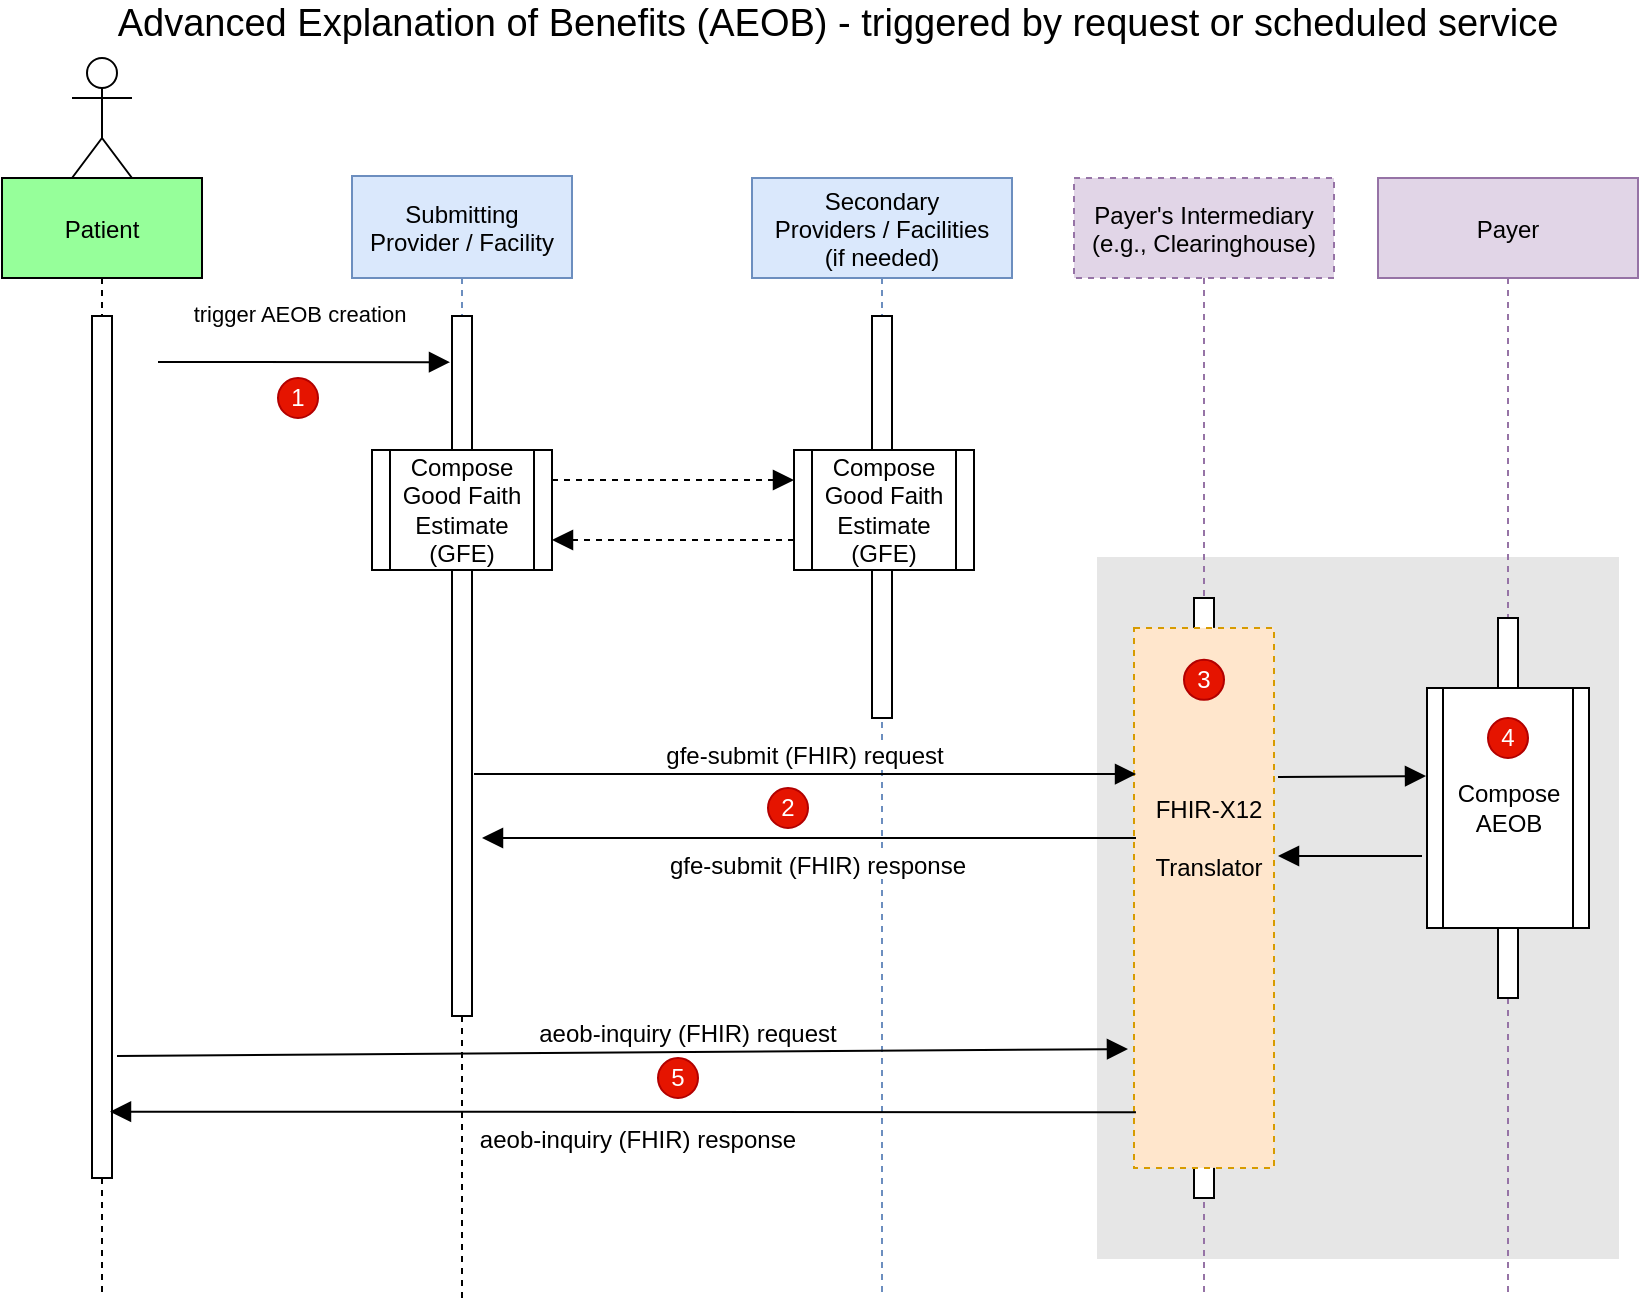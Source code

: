 <mxfile>
    <diagram id="kgpKYQtTHZ0yAKxKKP6v" name="Page-1">
        <mxGraphModel dx="1579" dy="798" grid="1" gridSize="10" guides="1" tooltips="1" connect="1" arrows="1" fold="1" page="1" pageScale="1" pageWidth="850" pageHeight="1100" math="0" shadow="0">
            <root>
                <mxCell id="0"/>
                <mxCell id="1" parent="0"/>
                <mxCell id="3nuBFxr9cyL0pnOWT2aG-1" value="Patient" style="shape=umlLifeline;perimeter=lifelinePerimeter;container=1;collapsible=0;recursiveResize=0;rounded=0;shadow=0;strokeWidth=1;fillColor=#96FF9A;size=50;" parent="1" vertex="1" treatAsSingle="0">
                    <mxGeometry x="22" y="120" width="100" height="500" as="geometry"/>
                </mxCell>
                <mxCell id="3nuBFxr9cyL0pnOWT2aG-2" value="" style="points=[];perimeter=orthogonalPerimeter;rounded=0;shadow=0;strokeWidth=1;" parent="3nuBFxr9cyL0pnOWT2aG-1" vertex="1">
                    <mxGeometry x="45" y="69" width="10" height="431" as="geometry"/>
                </mxCell>
                <mxCell id="3nuBFxr9cyL0pnOWT2aG-5" value="Submitting &#10;Provider / Facility" style="shape=umlLifeline;perimeter=lifelinePerimeter;container=1;collapsible=0;recursiveResize=0;rounded=0;shadow=0;strokeWidth=1;fillColor=#dae8fc;size=51;strokeColor=#6c8ebf;" parent="1" vertex="1" treatAsSingle="0">
                    <mxGeometry x="197" y="119" width="110" height="420" as="geometry"/>
                </mxCell>
                <mxCell id="3nuBFxr9cyL0pnOWT2aG-6" value="" style="points=[];perimeter=orthogonalPerimeter;rounded=0;shadow=0;strokeWidth=1;" parent="3nuBFxr9cyL0pnOWT2aG-5" vertex="1">
                    <mxGeometry x="50" y="70" width="10" height="350" as="geometry"/>
                </mxCell>
                <mxCell id="SfCazmH2R6rvJbLZBPh0-3" value="Secondary&#10;Providers / Facilities&#10;(if needed)" style="shape=umlLifeline;perimeter=lifelinePerimeter;container=1;collapsible=0;recursiveResize=0;rounded=0;shadow=0;strokeWidth=1;fillColor=#dae8fc;size=50;strokeColor=#6c8ebf;" parent="1" vertex="1" treatAsSingle="0">
                    <mxGeometry x="397" y="120" width="130" height="560" as="geometry"/>
                </mxCell>
                <mxCell id="SfCazmH2R6rvJbLZBPh0-4" value="" style="points=[];perimeter=orthogonalPerimeter;rounded=0;shadow=0;strokeWidth=1;" parent="SfCazmH2R6rvJbLZBPh0-3" vertex="1">
                    <mxGeometry x="60" y="69" width="10" height="201" as="geometry"/>
                </mxCell>
                <mxCell id="SfCazmH2R6rvJbLZBPh0-10" value="Compose Good Faith Estimate (GFE)" style="shape=process;whiteSpace=wrap;html=1;backgroundOutline=1;" parent="1" vertex="1">
                    <mxGeometry x="207" y="256" width="90" height="60" as="geometry"/>
                </mxCell>
                <mxCell id="SfCazmH2R6rvJbLZBPh0-11" value="" style="verticalAlign=bottom;endArrow=block;dashed=1;endSize=8;shadow=0;strokeWidth=1;entryX=0;entryY=0.25;entryDx=0;entryDy=0;exitX=1;exitY=0.25;exitDx=0;exitDy=0;endFill=1;" parent="1" source="SfCazmH2R6rvJbLZBPh0-10" target="SfCazmH2R6rvJbLZBPh0-17" edge="1">
                    <mxGeometry relative="1" as="geometry">
                        <mxPoint x="507" y="240" as="targetPoint"/>
                        <mxPoint x="292" y="239" as="sourcePoint"/>
                        <Array as="points"/>
                    </mxGeometry>
                </mxCell>
                <mxCell id="SfCazmH2R6rvJbLZBPh0-13" value="&lt;font style=&quot;font-size: 19px&quot;&gt;Advanced Explanation of Benefits (AEOB) - triggered by request or scheduled service&lt;/font&gt;" style="text;html=1;strokeColor=none;fillColor=none;align=center;verticalAlign=middle;whiteSpace=wrap;rounded=0;" parent="1" vertex="1">
                    <mxGeometry x="70" y="33" width="740" height="20" as="geometry"/>
                </mxCell>
                <mxCell id="SfCazmH2R6rvJbLZBPh0-14" value="" style="verticalAlign=bottom;endArrow=block;dashed=1;endSize=8;shadow=0;strokeWidth=1;exitX=0;exitY=0.75;exitDx=0;exitDy=0;entryX=1;entryY=0.75;entryDx=0;entryDy=0;endFill=1;" parent="1" source="SfCazmH2R6rvJbLZBPh0-17" target="SfCazmH2R6rvJbLZBPh0-10" edge="1">
                    <mxGeometry relative="1" as="geometry">
                        <mxPoint x="302" y="335" as="targetPoint"/>
                        <mxPoint x="412" y="292" as="sourcePoint"/>
                        <Array as="points"/>
                    </mxGeometry>
                </mxCell>
                <mxCell id="SfCazmH2R6rvJbLZBPh0-17" value="Compose Good Faith Estimate (GFE)" style="shape=process;whiteSpace=wrap;html=1;backgroundOutline=1;" parent="1" vertex="1">
                    <mxGeometry x="418" y="256" width="90" height="60" as="geometry"/>
                </mxCell>
                <mxCell id="SfCazmH2R6rvJbLZBPh0-21" value="" style="shape=umlActor;verticalLabelPosition=bottom;verticalAlign=top;html=1;outlineConnect=0;" parent="1" vertex="1">
                    <mxGeometry x="57" y="60" width="30" height="60" as="geometry"/>
                </mxCell>
                <mxCell id="SfCazmH2R6rvJbLZBPh0-25" value="trigger AEOB creation" style="verticalAlign=bottom;endArrow=block;shadow=0;strokeWidth=1;entryX=0;entryY=0.067;entryDx=0;entryDy=0;entryPerimeter=0;endSize=8;startSize=7;" parent="1" edge="1">
                    <mxGeometry x="-0.028" y="15" relative="1" as="geometry">
                        <mxPoint x="100" y="212" as="sourcePoint"/>
                        <mxPoint x="246" y="212.11" as="targetPoint"/>
                        <Array as="points"/>
                        <mxPoint as="offset"/>
                    </mxGeometry>
                </mxCell>
                <mxCell id="qIxCJxl5lMdrLJ7lDj4a-2" style="edgeStyle=orthogonalEdgeStyle;rounded=0;orthogonalLoop=1;jettySize=auto;html=1;endArrow=none;endFill=0;dashed=1;" parent="1" source="3nuBFxr9cyL0pnOWT2aG-6" edge="1">
                    <mxGeometry relative="1" as="geometry">
                        <mxPoint x="252" y="680" as="targetPoint"/>
                    </mxGeometry>
                </mxCell>
                <mxCell id="qIxCJxl5lMdrLJ7lDj4a-3" style="edgeStyle=orthogonalEdgeStyle;rounded=0;orthogonalLoop=1;jettySize=auto;html=1;dashed=1;endArrow=none;endFill=0;" parent="1" source="3nuBFxr9cyL0pnOWT2aG-2" edge="1">
                    <mxGeometry relative="1" as="geometry">
                        <mxPoint x="72" y="680" as="targetPoint"/>
                    </mxGeometry>
                </mxCell>
                <mxCell id="aAGMAaikRAZB5L4dtnXu-1" value="1" style="ellipse;whiteSpace=wrap;html=1;aspect=fixed;fillColor=#e51400;strokeColor=#B20000;fontColor=#ffffff;" parent="1" vertex="1">
                    <mxGeometry x="160" y="220" width="20" height="20" as="geometry"/>
                </mxCell>
                <mxCell id="aAGMAaikRAZB5L4dtnXu-4" value="2" style="ellipse;whiteSpace=wrap;html=1;aspect=fixed;fillColor=#e51400;strokeColor=#B20000;fontColor=#ffffff;" parent="1" vertex="1">
                    <mxGeometry x="405" y="425" width="20" height="20" as="geometry"/>
                </mxCell>
                <mxCell id="aAGMAaikRAZB5L4dtnXu-8" value="5" style="ellipse;whiteSpace=wrap;html=1;aspect=fixed;fillColor=#e51400;strokeColor=#B20000;fontColor=#ffffff;" parent="1" vertex="1">
                    <mxGeometry x="350" y="560" width="20" height="20" as="geometry"/>
                </mxCell>
                <mxCell id="SfCazmH2R6rvJbLZBPh0-2" value="" style="points=[];perimeter=orthogonalPerimeter;rounded=0;shadow=0;strokeWidth=1;fillColor=#E6E6E6;strokeColor=#E6E6E6;" parent="1" vertex="1">
                    <mxGeometry x="570" y="310" width="260" height="350" as="geometry"/>
                </mxCell>
                <mxCell id="8" value="Payer's Intermediary&#10;(e.g., Clearinghouse)" style="shape=umlLifeline;perimeter=lifelinePerimeter;container=1;collapsible=0;recursiveResize=0;rounded=0;shadow=0;strokeWidth=1;fillColor=#e1d5e7;strokeColor=#9673a6;dashed=1;size=50;" parent="1" vertex="1" treatAsSingle="0">
                    <mxGeometry x="558" y="120" width="130" height="560" as="geometry"/>
                </mxCell>
                <mxCell id="9" value="" style="points=[];perimeter=orthogonalPerimeter;rounded=0;shadow=0;strokeWidth=1;" parent="8" vertex="1">
                    <mxGeometry x="60" y="210" width="10" height="300" as="geometry"/>
                </mxCell>
                <mxCell id="10" value="Payer" style="shape=umlLifeline;perimeter=lifelinePerimeter;container=1;collapsible=0;recursiveResize=0;rounded=0;shadow=0;strokeWidth=1;fillColor=#e1d5e7;strokeColor=#9673a6;size=50;" parent="1" vertex="1" treatAsSingle="0">
                    <mxGeometry x="710" y="120" width="130" height="560" as="geometry"/>
                </mxCell>
                <mxCell id="11" value="" style="points=[];perimeter=orthogonalPerimeter;rounded=0;shadow=0;strokeWidth=1;" parent="10" vertex="1">
                    <mxGeometry x="60" y="220" width="10" height="190" as="geometry"/>
                </mxCell>
                <mxCell id="3" value="" style="group" parent="1" vertex="1" connectable="0">
                    <mxGeometry x="590" y="350" width="70" height="270" as="geometry"/>
                </mxCell>
                <mxCell id="4" value="" style="rounded=0;whiteSpace=wrap;html=1;fillColor=#ffe6cc;strokeColor=#d79b00;dashed=1;" parent="3" vertex="1">
                    <mxGeometry x="-2" y="-5.062" width="70" height="270" as="geometry"/>
                </mxCell>
                <mxCell id="5" value="&lt;font style=&quot;font-size: 12px ; font-weight: normal&quot;&gt;FHIR-X12&lt;br&gt;Translator&lt;/font&gt;" style="text;strokeColor=none;fillColor=none;html=1;fontSize=24;fontStyle=1;verticalAlign=middle;align=center;" parent="3" vertex="1">
                    <mxGeometry y="51.187" width="70" height="90.0" as="geometry"/>
                </mxCell>
                <mxCell id="6" value="3" style="ellipse;whiteSpace=wrap;html=1;aspect=fixed;fillColor=#e51400;strokeColor=#B20000;fontColor=#ffffff;" parent="3" vertex="1">
                    <mxGeometry x="23" y="10.932" width="20" height="20" as="geometry"/>
                </mxCell>
                <mxCell id="7" value="Compose AEOB" style="shape=process;whiteSpace=wrap;html=1;backgroundOutline=1;" parent="1" vertex="1">
                    <mxGeometry x="734.5" y="375" width="81" height="120" as="geometry"/>
                </mxCell>
                <mxCell id="aAGMAaikRAZB5L4dtnXu-5" value="4" style="ellipse;whiteSpace=wrap;html=1;aspect=fixed;fillColor=#e51400;strokeColor=#B20000;fontColor=#ffffff;" parent="1" vertex="1">
                    <mxGeometry x="765" y="390" width="20" height="20" as="geometry"/>
                </mxCell>
                <mxCell id="3nuBFxr9cyL0pnOWT2aG-7" value="aeob-inquiry (FHIR) response" style="verticalAlign=bottom;endArrow=block;endSize=8;shadow=0;strokeWidth=1;endFill=1;entryX=0.9;entryY=0.923;entryDx=0;entryDy=0;entryPerimeter=0;exitX=0.014;exitY=0.897;exitDx=0;exitDy=0;exitPerimeter=0;fontSize=12;" parent="1" source="4" target="3nuBFxr9cyL0pnOWT2aG-2" edge="1">
                    <mxGeometry x="-0.029" y="23" relative="1" as="geometry">
                        <mxPoint x="76" y="560.059" as="targetPoint"/>
                        <mxPoint x="560" y="560" as="sourcePoint"/>
                        <mxPoint as="offset"/>
                    </mxGeometry>
                </mxCell>
                <mxCell id="SfCazmH2R6rvJbLZBPh0-5" value="gfe-submit (FHIR) request" style="verticalAlign=bottom;endArrow=block;shadow=0;strokeWidth=1;entryX=-0.014;entryY=0.388;entryDx=0;entryDy=0;entryPerimeter=0;endSize=8;fontSize=12;" parent="1" edge="1">
                    <mxGeometry relative="1" as="geometry">
                        <mxPoint x="258" y="418" as="sourcePoint"/>
                        <mxPoint x="589.02" y="418.027" as="targetPoint"/>
                        <Array as="points"/>
                    </mxGeometry>
                </mxCell>
                <mxCell id="ogFRtUQ3psGFR55wJX58-7" value="" style="verticalAlign=bottom;endArrow=block;shadow=0;strokeWidth=1;labelBackgroundColor=none;entryX=-0.006;entryY=0.367;entryDx=0;entryDy=0;entryPerimeter=0;endSize=8;" parent="1" target="7" edge="1">
                    <mxGeometry x="0.077" y="8" relative="1" as="geometry">
                        <mxPoint x="660" y="419.54" as="sourcePoint"/>
                        <mxPoint x="766" y="419.5" as="targetPoint"/>
                        <Array as="points"/>
                        <mxPoint as="offset"/>
                    </mxGeometry>
                </mxCell>
                <mxCell id="ogFRtUQ3psGFR55wJX58-9" value="" style="verticalAlign=bottom;endArrow=block;shadow=0;strokeWidth=1;labelBackgroundColor=none;endSize=8;" parent="1" edge="1">
                    <mxGeometry x="0.019" y="-7" relative="1" as="geometry">
                        <mxPoint x="732" y="459" as="sourcePoint"/>
                        <mxPoint x="660" y="459" as="targetPoint"/>
                        <Array as="points"/>
                        <mxPoint as="offset"/>
                    </mxGeometry>
                </mxCell>
                <mxCell id="12" value="aeob-inquiry (FHIR) request" style="verticalAlign=bottom;endArrow=block;endSize=8;shadow=0;strokeWidth=1;endFill=1;entryX=-0.043;entryY=0.78;entryDx=0;entryDy=0;entryPerimeter=0;fontSize=12;" parent="1" target="4" edge="1">
                    <mxGeometry x="0.129" relative="1" as="geometry">
                        <mxPoint x="558" y="559" as="targetPoint"/>
                        <mxPoint x="79.5" y="559" as="sourcePoint"/>
                        <mxPoint as="offset"/>
                    </mxGeometry>
                </mxCell>
                <mxCell id="13" value="gfe-submit (FHIR) response" style="verticalAlign=bottom;endArrow=block;endSize=8;shadow=0;strokeWidth=1;endFill=1;fontSize=12;" edge="1" parent="1">
                    <mxGeometry x="-0.029" y="23" relative="1" as="geometry">
                        <mxPoint x="262" y="450" as="targetPoint"/>
                        <mxPoint x="589" y="450" as="sourcePoint"/>
                        <mxPoint as="offset"/>
                    </mxGeometry>
                </mxCell>
            </root>
        </mxGraphModel>
    </diagram>
</mxfile>